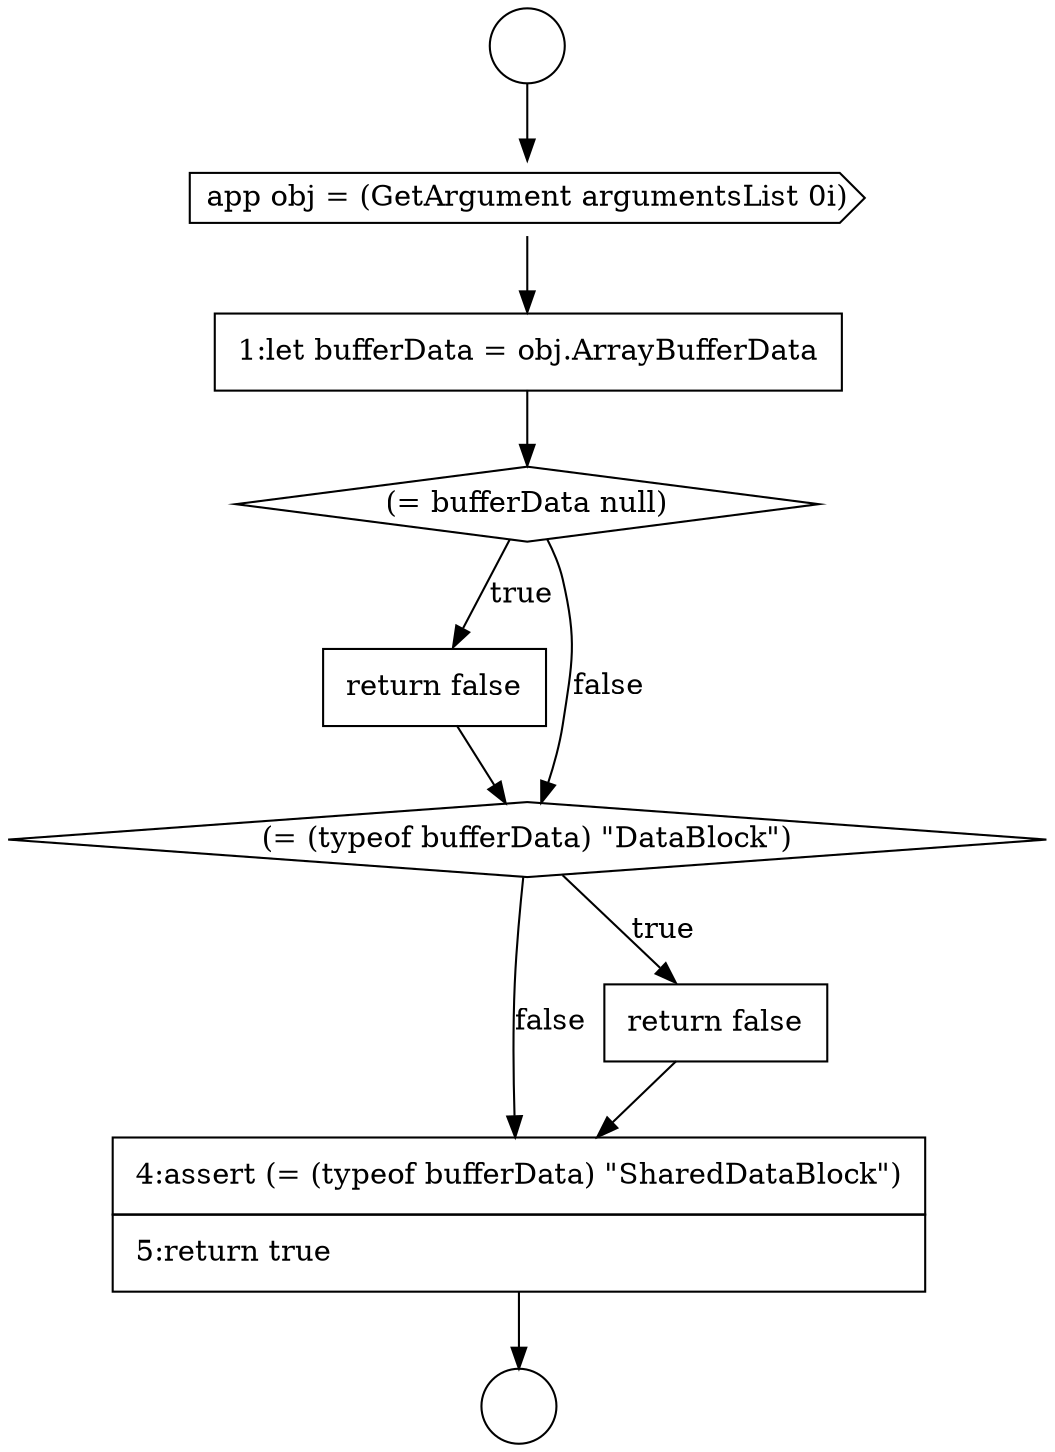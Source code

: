 digraph {
  node17143 [shape=none, margin=0, label=<<font color="black">
    <table border="0" cellborder="1" cellspacing="0" cellpadding="10">
      <tr><td align="left">return false</td></tr>
    </table>
  </font>> color="black" fillcolor="white" style=filled]
  node17139 [shape=circle label=" " color="black" fillcolor="white" style=filled]
  node17146 [shape=none, margin=0, label=<<font color="black">
    <table border="0" cellborder="1" cellspacing="0" cellpadding="10">
      <tr><td align="left">4:assert (= (typeof bufferData) &quot;SharedDataBlock&quot;)</td></tr>
      <tr><td align="left">5:return true</td></tr>
    </table>
  </font>> color="black" fillcolor="white" style=filled]
  node17142 [shape=diamond, label=<<font color="black">(= bufferData null)</font>> color="black" fillcolor="white" style=filled]
  node17138 [shape=circle label=" " color="black" fillcolor="white" style=filled]
  node17141 [shape=none, margin=0, label=<<font color="black">
    <table border="0" cellborder="1" cellspacing="0" cellpadding="10">
      <tr><td align="left">1:let bufferData = obj.ArrayBufferData</td></tr>
    </table>
  </font>> color="black" fillcolor="white" style=filled]
  node17144 [shape=diamond, label=<<font color="black">(= (typeof bufferData) &quot;DataBlock&quot;)</font>> color="black" fillcolor="white" style=filled]
  node17140 [shape=cds, label=<<font color="black">app obj = (GetArgument argumentsList 0i)</font>> color="black" fillcolor="white" style=filled]
  node17145 [shape=none, margin=0, label=<<font color="black">
    <table border="0" cellborder="1" cellspacing="0" cellpadding="10">
      <tr><td align="left">return false</td></tr>
    </table>
  </font>> color="black" fillcolor="white" style=filled]
  node17146 -> node17139 [ color="black"]
  node17138 -> node17140 [ color="black"]
  node17144 -> node17145 [label=<<font color="black">true</font>> color="black"]
  node17144 -> node17146 [label=<<font color="black">false</font>> color="black"]
  node17141 -> node17142 [ color="black"]
  node17140 -> node17141 [ color="black"]
  node17145 -> node17146 [ color="black"]
  node17143 -> node17144 [ color="black"]
  node17142 -> node17143 [label=<<font color="black">true</font>> color="black"]
  node17142 -> node17144 [label=<<font color="black">false</font>> color="black"]
}
